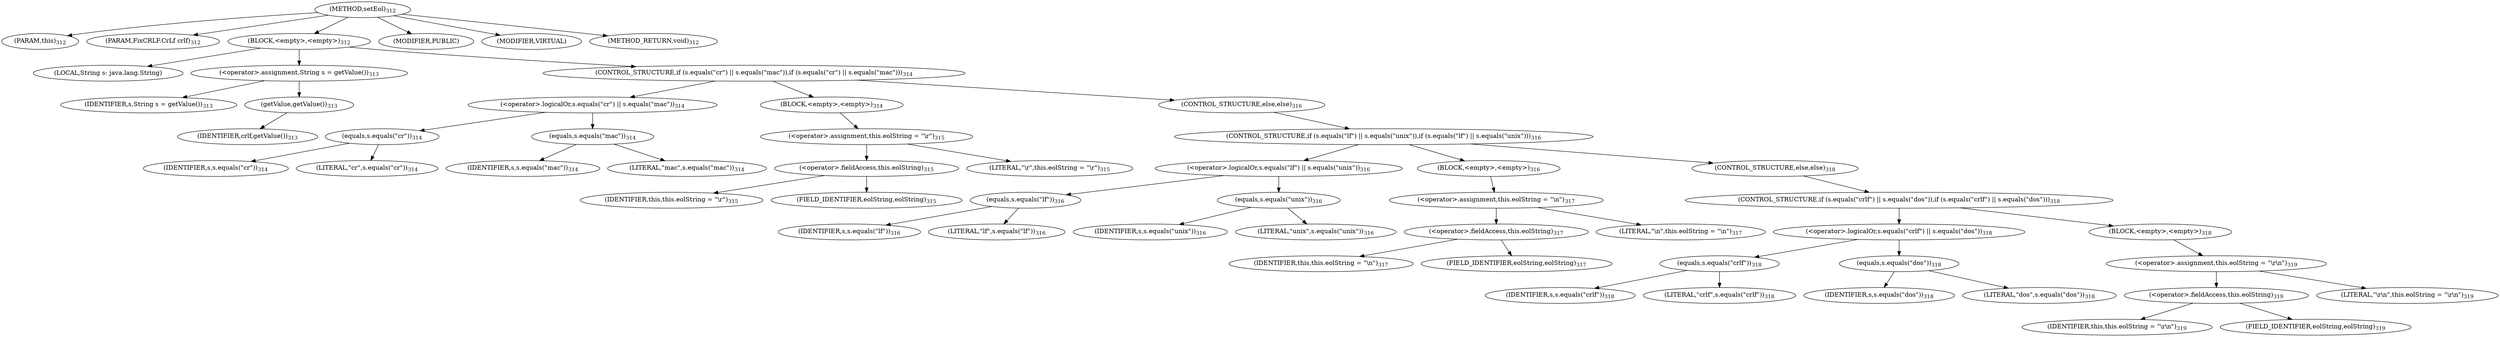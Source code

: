 digraph "setEol" {  
"368" [label = <(METHOD,setEol)<SUB>312</SUB>> ]
"369" [label = <(PARAM,this)<SUB>312</SUB>> ]
"370" [label = <(PARAM,FixCRLF.CrLf crlf)<SUB>312</SUB>> ]
"371" [label = <(BLOCK,&lt;empty&gt;,&lt;empty&gt;)<SUB>312</SUB>> ]
"372" [label = <(LOCAL,String s: java.lang.String)> ]
"373" [label = <(&lt;operator&gt;.assignment,String s = getValue())<SUB>313</SUB>> ]
"374" [label = <(IDENTIFIER,s,String s = getValue())<SUB>313</SUB>> ]
"375" [label = <(getValue,getValue())<SUB>313</SUB>> ]
"376" [label = <(IDENTIFIER,crlf,getValue())<SUB>313</SUB>> ]
"377" [label = <(CONTROL_STRUCTURE,if (s.equals(&quot;cr&quot;) || s.equals(&quot;mac&quot;)),if (s.equals(&quot;cr&quot;) || s.equals(&quot;mac&quot;)))<SUB>314</SUB>> ]
"378" [label = <(&lt;operator&gt;.logicalOr,s.equals(&quot;cr&quot;) || s.equals(&quot;mac&quot;))<SUB>314</SUB>> ]
"379" [label = <(equals,s.equals(&quot;cr&quot;))<SUB>314</SUB>> ]
"380" [label = <(IDENTIFIER,s,s.equals(&quot;cr&quot;))<SUB>314</SUB>> ]
"381" [label = <(LITERAL,&quot;cr&quot;,s.equals(&quot;cr&quot;))<SUB>314</SUB>> ]
"382" [label = <(equals,s.equals(&quot;mac&quot;))<SUB>314</SUB>> ]
"383" [label = <(IDENTIFIER,s,s.equals(&quot;mac&quot;))<SUB>314</SUB>> ]
"384" [label = <(LITERAL,&quot;mac&quot;,s.equals(&quot;mac&quot;))<SUB>314</SUB>> ]
"385" [label = <(BLOCK,&lt;empty&gt;,&lt;empty&gt;)<SUB>314</SUB>> ]
"386" [label = <(&lt;operator&gt;.assignment,this.eolString = &quot;\r&quot;)<SUB>315</SUB>> ]
"387" [label = <(&lt;operator&gt;.fieldAccess,this.eolString)<SUB>315</SUB>> ]
"388" [label = <(IDENTIFIER,this,this.eolString = &quot;\r&quot;)<SUB>315</SUB>> ]
"389" [label = <(FIELD_IDENTIFIER,eolString,eolString)<SUB>315</SUB>> ]
"390" [label = <(LITERAL,&quot;\r&quot;,this.eolString = &quot;\r&quot;)<SUB>315</SUB>> ]
"391" [label = <(CONTROL_STRUCTURE,else,else)<SUB>316</SUB>> ]
"392" [label = <(CONTROL_STRUCTURE,if (s.equals(&quot;lf&quot;) || s.equals(&quot;unix&quot;)),if (s.equals(&quot;lf&quot;) || s.equals(&quot;unix&quot;)))<SUB>316</SUB>> ]
"393" [label = <(&lt;operator&gt;.logicalOr,s.equals(&quot;lf&quot;) || s.equals(&quot;unix&quot;))<SUB>316</SUB>> ]
"394" [label = <(equals,s.equals(&quot;lf&quot;))<SUB>316</SUB>> ]
"395" [label = <(IDENTIFIER,s,s.equals(&quot;lf&quot;))<SUB>316</SUB>> ]
"396" [label = <(LITERAL,&quot;lf&quot;,s.equals(&quot;lf&quot;))<SUB>316</SUB>> ]
"397" [label = <(equals,s.equals(&quot;unix&quot;))<SUB>316</SUB>> ]
"398" [label = <(IDENTIFIER,s,s.equals(&quot;unix&quot;))<SUB>316</SUB>> ]
"399" [label = <(LITERAL,&quot;unix&quot;,s.equals(&quot;unix&quot;))<SUB>316</SUB>> ]
"400" [label = <(BLOCK,&lt;empty&gt;,&lt;empty&gt;)<SUB>316</SUB>> ]
"401" [label = <(&lt;operator&gt;.assignment,this.eolString = &quot;\n&quot;)<SUB>317</SUB>> ]
"402" [label = <(&lt;operator&gt;.fieldAccess,this.eolString)<SUB>317</SUB>> ]
"403" [label = <(IDENTIFIER,this,this.eolString = &quot;\n&quot;)<SUB>317</SUB>> ]
"404" [label = <(FIELD_IDENTIFIER,eolString,eolString)<SUB>317</SUB>> ]
"405" [label = <(LITERAL,&quot;\n&quot;,this.eolString = &quot;\n&quot;)<SUB>317</SUB>> ]
"406" [label = <(CONTROL_STRUCTURE,else,else)<SUB>318</SUB>> ]
"407" [label = <(CONTROL_STRUCTURE,if (s.equals(&quot;crlf&quot;) || s.equals(&quot;dos&quot;)),if (s.equals(&quot;crlf&quot;) || s.equals(&quot;dos&quot;)))<SUB>318</SUB>> ]
"408" [label = <(&lt;operator&gt;.logicalOr,s.equals(&quot;crlf&quot;) || s.equals(&quot;dos&quot;))<SUB>318</SUB>> ]
"409" [label = <(equals,s.equals(&quot;crlf&quot;))<SUB>318</SUB>> ]
"410" [label = <(IDENTIFIER,s,s.equals(&quot;crlf&quot;))<SUB>318</SUB>> ]
"411" [label = <(LITERAL,&quot;crlf&quot;,s.equals(&quot;crlf&quot;))<SUB>318</SUB>> ]
"412" [label = <(equals,s.equals(&quot;dos&quot;))<SUB>318</SUB>> ]
"413" [label = <(IDENTIFIER,s,s.equals(&quot;dos&quot;))<SUB>318</SUB>> ]
"414" [label = <(LITERAL,&quot;dos&quot;,s.equals(&quot;dos&quot;))<SUB>318</SUB>> ]
"415" [label = <(BLOCK,&lt;empty&gt;,&lt;empty&gt;)<SUB>318</SUB>> ]
"416" [label = <(&lt;operator&gt;.assignment,this.eolString = &quot;\r\n&quot;)<SUB>319</SUB>> ]
"417" [label = <(&lt;operator&gt;.fieldAccess,this.eolString)<SUB>319</SUB>> ]
"418" [label = <(IDENTIFIER,this,this.eolString = &quot;\r\n&quot;)<SUB>319</SUB>> ]
"419" [label = <(FIELD_IDENTIFIER,eolString,eolString)<SUB>319</SUB>> ]
"420" [label = <(LITERAL,&quot;\r\n&quot;,this.eolString = &quot;\r\n&quot;)<SUB>319</SUB>> ]
"421" [label = <(MODIFIER,PUBLIC)> ]
"422" [label = <(MODIFIER,VIRTUAL)> ]
"423" [label = <(METHOD_RETURN,void)<SUB>312</SUB>> ]
  "368" -> "369" 
  "368" -> "370" 
  "368" -> "371" 
  "368" -> "421" 
  "368" -> "422" 
  "368" -> "423" 
  "371" -> "372" 
  "371" -> "373" 
  "371" -> "377" 
  "373" -> "374" 
  "373" -> "375" 
  "375" -> "376" 
  "377" -> "378" 
  "377" -> "385" 
  "377" -> "391" 
  "378" -> "379" 
  "378" -> "382" 
  "379" -> "380" 
  "379" -> "381" 
  "382" -> "383" 
  "382" -> "384" 
  "385" -> "386" 
  "386" -> "387" 
  "386" -> "390" 
  "387" -> "388" 
  "387" -> "389" 
  "391" -> "392" 
  "392" -> "393" 
  "392" -> "400" 
  "392" -> "406" 
  "393" -> "394" 
  "393" -> "397" 
  "394" -> "395" 
  "394" -> "396" 
  "397" -> "398" 
  "397" -> "399" 
  "400" -> "401" 
  "401" -> "402" 
  "401" -> "405" 
  "402" -> "403" 
  "402" -> "404" 
  "406" -> "407" 
  "407" -> "408" 
  "407" -> "415" 
  "408" -> "409" 
  "408" -> "412" 
  "409" -> "410" 
  "409" -> "411" 
  "412" -> "413" 
  "412" -> "414" 
  "415" -> "416" 
  "416" -> "417" 
  "416" -> "420" 
  "417" -> "418" 
  "417" -> "419" 
}
